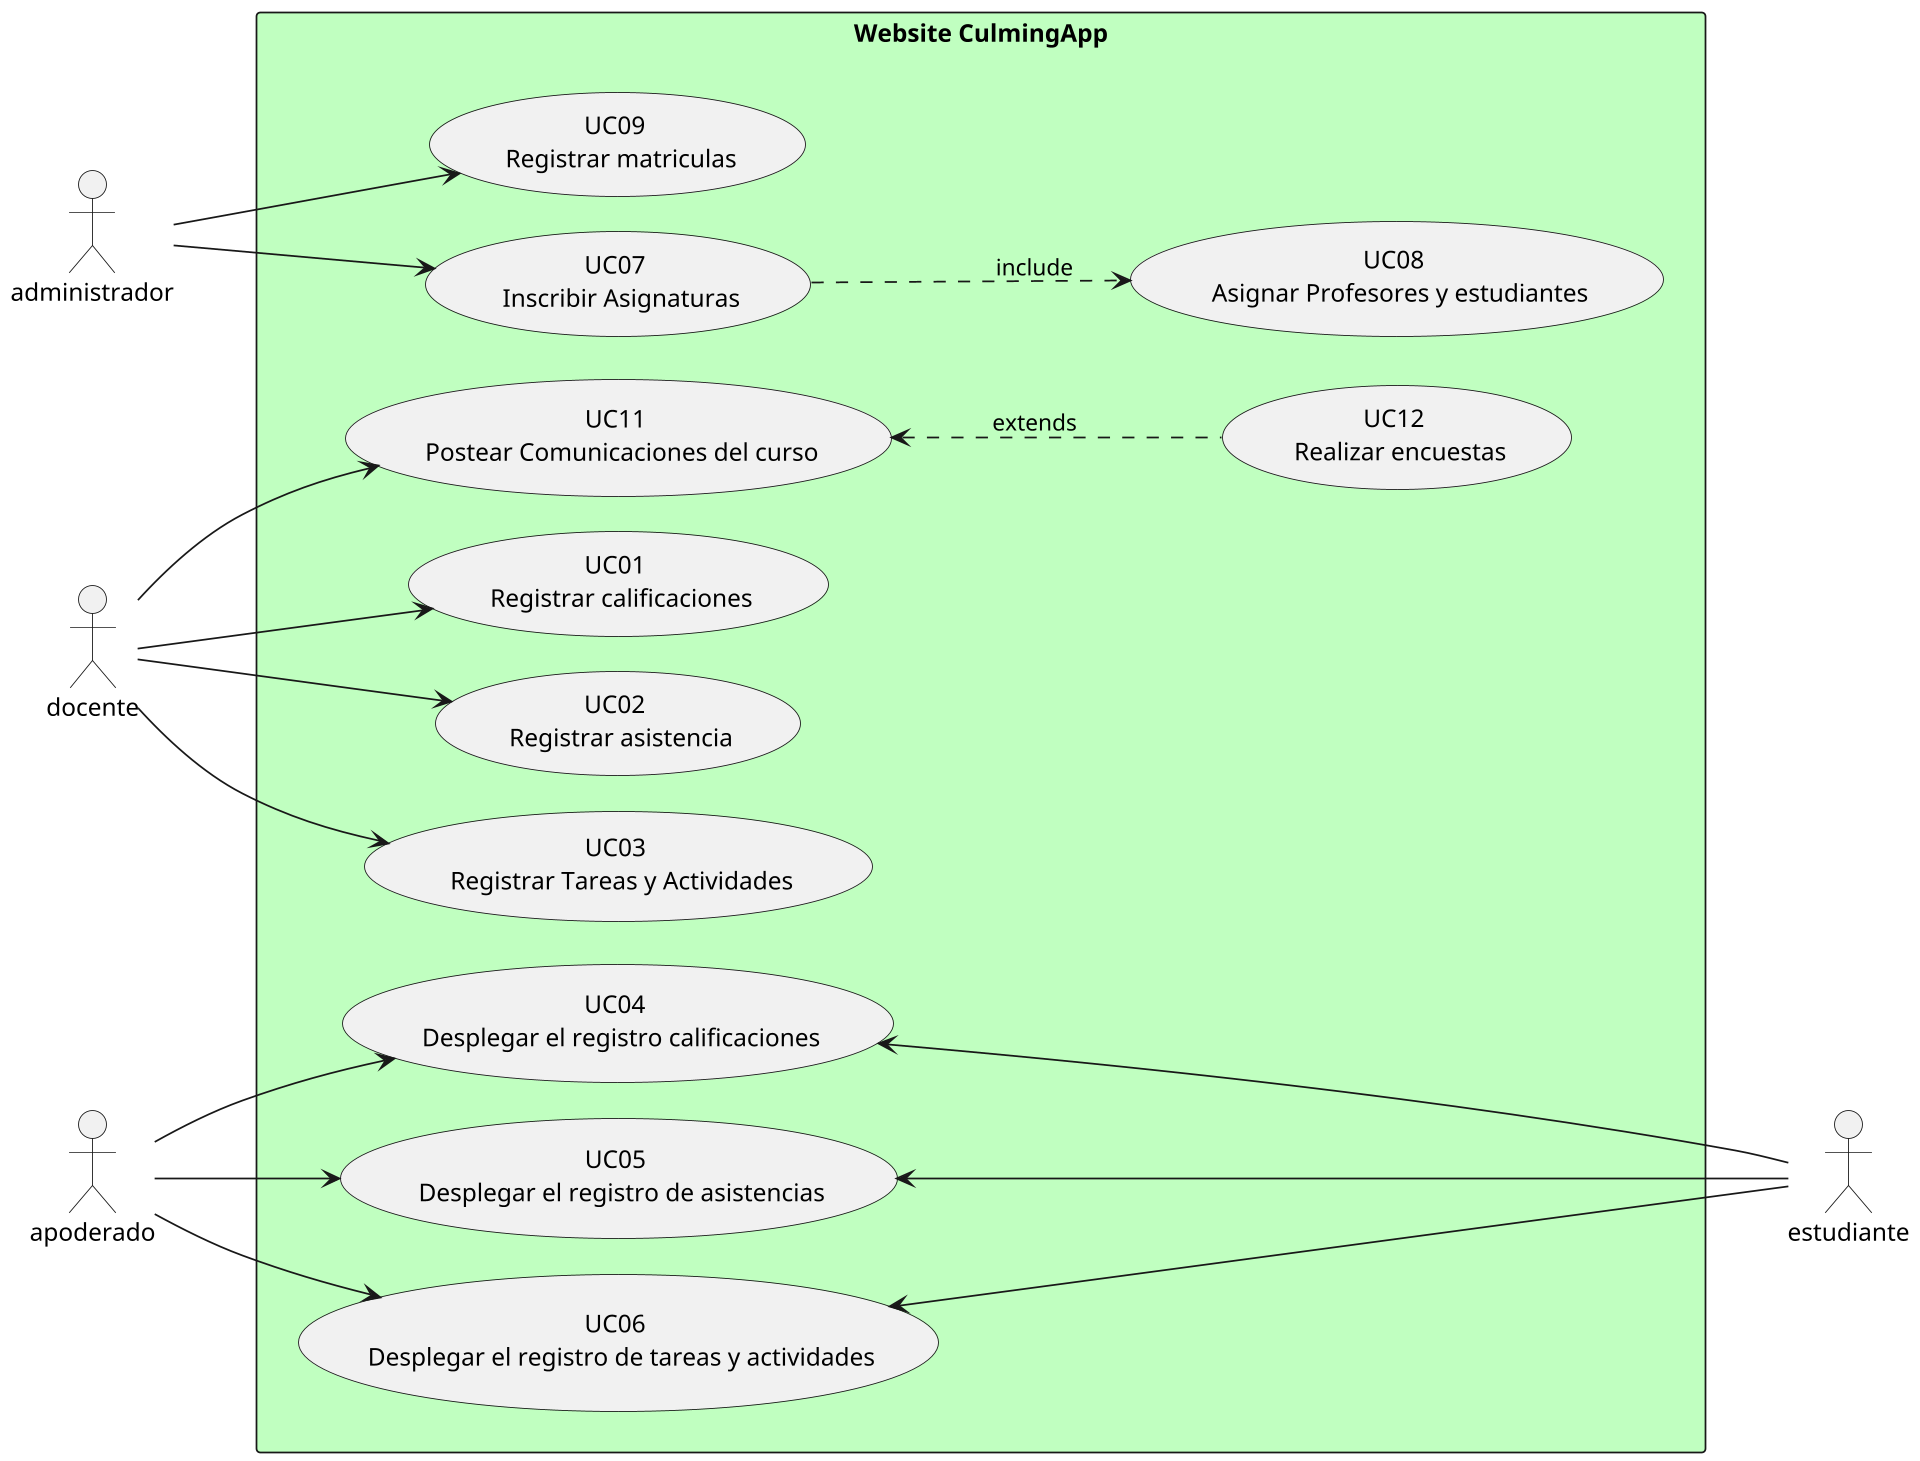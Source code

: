 @startuml use_cases_v1
scale 1920 width
skinparam packageStyle rectange
skinparam Nodesep 20
'left to right direction

actor "estudiante" as estudiante
actor "apoderado" as apoderado
actor "docente" as docente
actor "administrador" as admin


rectangle "Website CulmingApp" #c0ffc0 {
	left to right direction


	'casos de uso profesor 
	together {
		(UC01 \n Registrar calificaciones) as (UC01)
		(UC02 \n Registrar asistencia) as (UC02)
		(UC03 \n Registrar Tareas y Actividades) as (UC03)
		(UC11 \n Postear Comunicaciones del curso) as (UC11)
        (UC12 \n Realizar encuestas) as (UC12)
	}

	'casos de uso estudiante y apoderado(de momento tienen los mismos)
	together {
		(UC04 \n Desplegar el registro calificaciones) as (UC04)
		(UC05 \n Desplegar el registro de asistencias) as (UC05)
		(UC06 \n Desplegar el registro de tareas y actividades) as (UC06)
	}

	'casos de uso admin
	together {
		(UC07 \n Inscribir Asignaturas) as (UC07)
        (UC08 \n Asignar Profesores y estudiantes) as (UC08)
		(UC09 \n Registrar matriculas) as (UC09)
	}

	'Casos de uso comunes para estudiante, profesor y apoderado
	together {
	}

	docente --> (UC01)
	docente --> (UC02)
	docente --> (UC03)

    (UC04) <--- estudiante
    (UC05) <--- estudiante
    (UC06) <--- estudiante

    apoderado --> (UC04)
    apoderado --> (UC05)
    apoderado --> (UC06)

    admin --> (UC07)
    (UC07) ..> (UC08) : include
    admin -> (UC09)

    (UC11) <.. (UC12) : extends
    docente -> (UC11)

}

@enduml
